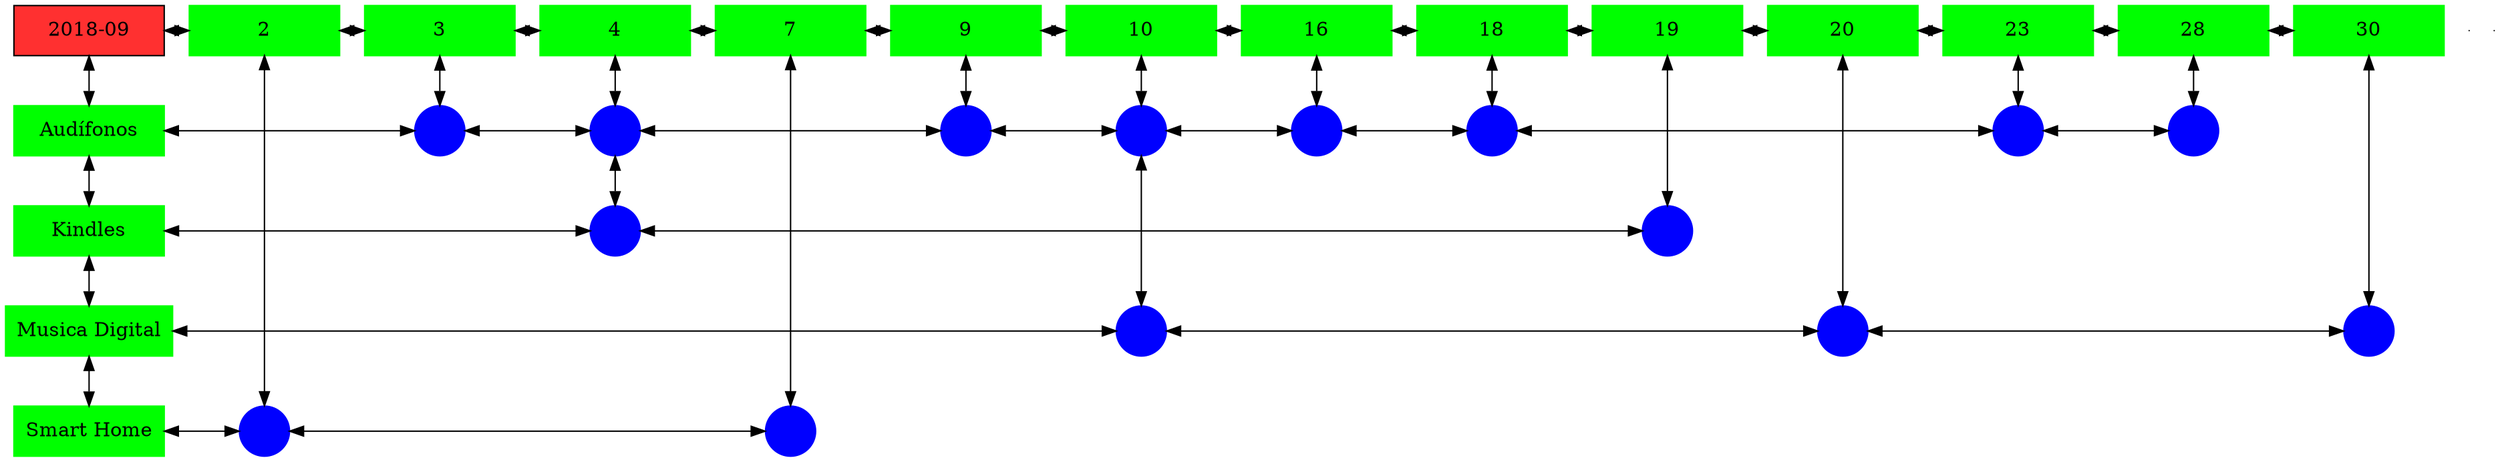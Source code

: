 digraph G{
node[shape="box"];
nodeMt[ label = "2018-09", width = 1.5, style = filled, fillcolor = firebrick1, group = 1 ];
e0[ shape = point, width = 0 ];
e1[ shape = point, width = 0 ];
node0xc001eaeff0[label="2",color=green,style =filled,width = 1.5 group=2];
nodeMt->node0xc001eaeff0[dir="both"];
{rank=same;nodeMt;node0xc001eaeff0;}
node0xc001fb25f0[label="3",color=green,style =filled,width = 1.5 group=3];
node0xc001eaeff0->node0xc001fb25f0[dir="both"];
{rank=same;node0xc001eaeff0;node0xc001fb25f0;}
node0xc001ea62d0[label="4",color=green,style =filled,width = 1.5 group=4];
node0xc001fb25f0->node0xc001ea62d0[dir="both"];
{rank=same;node0xc001fb25f0;node0xc001ea62d0;}
node0xc001ff3450[label="7",color=green,style =filled,width = 1.5 group=7];
node0xc001ea62d0->node0xc001ff3450[dir="both"];
{rank=same;node0xc001ea62d0;node0xc001ff3450;}
node0xc001ff3590[label="9",color=green,style =filled,width = 1.5 group=9];
node0xc001ff3450->node0xc001ff3590[dir="both"];
{rank=same;node0xc001ff3450;node0xc001ff3590;}
node0xc001ecb310[label="10",color=green,style =filled,width = 1.5 group=10];
node0xc001ff3590->node0xc001ecb310[dir="both"];
{rank=same;node0xc001ff3590;node0xc001ecb310;}
node0xc00209f950[label="16",color=green,style =filled,width = 1.5 group=16];
node0xc001ecb310->node0xc00209f950[dir="both"];
{rank=same;node0xc001ecb310;node0xc00209f950;}
node0xc001fb2d20[label="18",color=green,style =filled,width = 1.5 group=18];
node0xc00209f950->node0xc001fb2d20[dir="both"];
{rank=same;node0xc00209f950;node0xc001fb2d20;}
node0xc00216b630[label="19",color=green,style =filled,width = 1.5 group=19];
node0xc001fb2d20->node0xc00216b630[dir="both"];
{rank=same;node0xc001fb2d20;node0xc00216b630;}
node0xc00216bbd0[label="20",color=green,style =filled,width = 1.5 group=20];
node0xc00216b630->node0xc00216bbd0[dir="both"];
{rank=same;node0xc00216b630;node0xc00216bbd0;}
node0xc0020f3ea0[label="23",color=green,style =filled,width = 1.5 group=23];
node0xc00216bbd0->node0xc0020f3ea0[dir="both"];
{rank=same;node0xc00216bbd0;node0xc0020f3ea0;}
node0xc00217a550[label="28",color=green,style =filled,width = 1.5 group=28];
node0xc0020f3ea0->node0xc00217a550[dir="both"];
{rank=same;node0xc0020f3ea0;node0xc00217a550;}
node0xc0020f2e60[label="30",color=green,style =filled,width = 1.5 group=30];
node0xc00217a550->node0xc0020f2e60[dir="both"];
{rank=same;node0xc00217a550;node0xc0020f2e60;}
node0xc001ea6280[label="Audífonos",color=green,style =filled width = 1.5 group=1];
node0xc001fb4200[label="",color=blue,style =filled, width = 0.5 group=3 shape=circle];
node0xc001ea6280->node0xc001fb4200[dir="both"];
{rank=same;node0xc001ea6280;node0xc001fb4200;}
node0xc001ea4280[label="",color=blue,style =filled, width = 0.5 group=4 shape=circle];
node0xc001fb4200->node0xc001ea4280[dir="both"];
{rank=same;node0xc001ea4280;node0xc001fb4200;}
node0xc0020d8900[label="",color=blue,style =filled, width = 0.5 group=9 shape=circle];
node0xc001ea4280->node0xc0020d8900[dir="both"];
{rank=same;node0xc0020d8900;node0xc001ea4280;}
node0xc001ed2600[label="",color=blue,style =filled, width = 0.5 group=10 shape=circle];
node0xc0020d8900->node0xc001ed2600[dir="both"];
{rank=same;node0xc001ed2600;node0xc0020d8900;}
node0xc0020a6900[label="",color=blue,style =filled, width = 0.5 group=16 shape=circle];
node0xc001ed2600->node0xc0020a6900[dir="both"];
{rank=same;node0xc0020a6900;node0xc001ed2600;}
node0xc001fb4700[label="",color=blue,style =filled, width = 0.5 group=18 shape=circle];
node0xc0020a6900->node0xc001fb4700[dir="both"];
{rank=same;node0xc001fb4700;node0xc0020a6900;}
node0xc0020fe800[label="",color=blue,style =filled, width = 0.5 group=23 shape=circle];
node0xc001fb4700->node0xc0020fe800[dir="both"];
{rank=same;node0xc0020fe800;node0xc001fb4700;}
node0xc00216dd00[label="",color=blue,style =filled, width = 0.5 group=28 shape=circle];
node0xc0020fe800->node0xc00216dd00[dir="both"];
{rank=same;node0xc00216dd00;node0xc0020fe800;}
node0xc001eaf8b0[label="Kindles",color=green,style =filled width = 1.5 group=1];
node0xc001ebc280[label="",color=blue,style =filled, width = 0.5 group=4 shape=circle];
node0xc001eaf8b0->node0xc001ebc280[dir="both"];
{rank=same;node0xc001eaf8b0;node0xc001ebc280;}
node0xc00216d180[label="",color=blue,style =filled, width = 0.5 group=19 shape=circle];
node0xc001ebc280->node0xc00216d180[dir="both"];
{rank=same;node0xc00216d180;node0xc001ebc280;}
node0xc0020f2e10[label="Musica Digital",color=green,style =filled width = 1.5 group=1];
node0xc0020fef00[label="",color=blue,style =filled, width = 0.5 group=10 shape=circle];
node0xc0020f2e10->node0xc0020fef00[dir="both"];
{rank=same;node0xc0020f2e10;node0xc0020fef00;}
node0xc00216d600[label="",color=blue,style =filled, width = 0.5 group=20 shape=circle];
node0xc0020fef00->node0xc00216d600[dir="both"];
{rank=same;node0xc00216d600;node0xc0020fef00;}
node0xc0020eba00[label="",color=blue,style =filled, width = 0.5 group=30 shape=circle];
node0xc00216d600->node0xc0020eba00[dir="both"];
{rank=same;node0xc0020eba00;node0xc00216d600;}
node0xc001eaefa0[label="Smart Home",color=green,style =filled width = 1.5 group=1];
node0xc001ea5d00[label="",color=blue,style =filled, width = 0.5 group=2 shape=circle];
node0xc001eaefa0->node0xc001ea5d00[dir="both"];
{rank=same;node0xc001eaefa0;node0xc001ea5d00;}
node0xc001ff8680[label="",color=blue,style =filled, width = 0.5 group=7 shape=circle];
node0xc001ea5d00->node0xc001ff8680[dir="both"];
{rank=same;node0xc001ff8680;node0xc001ea5d00;}
node0xc001eaeff0->node0xc001ea5d00[dir="both"];
node0xc001fb25f0->node0xc001fb4200[dir="both"];
node0xc001ea62d0->node0xc001ea4280[dir="both"];
node0xc001ea4280->node0xc001ebc280[dir="both"];
node0xc001ff3450->node0xc001ff8680[dir="both"];
node0xc001ff3590->node0xc0020d8900[dir="both"];
node0xc001ecb310->node0xc001ed2600[dir="both"];
node0xc001ed2600->node0xc0020fef00[dir="both"];
node0xc00209f950->node0xc0020a6900[dir="both"];
node0xc001fb2d20->node0xc001fb4700[dir="both"];
node0xc00216b630->node0xc00216d180[dir="both"];
node0xc00216bbd0->node0xc00216d600[dir="both"];
node0xc0020f3ea0->node0xc0020fe800[dir="both"];
node0xc00217a550->node0xc00216dd00[dir="both"];
node0xc0020f2e60->node0xc0020eba00[dir="both"];
nodeMt->node0xc001ea6280[dir="both"];
node0xc001ea6280->node0xc001eaf8b0[dir="both"];
node0xc001eaf8b0->node0xc0020f2e10[dir="both"];
node0xc0020f2e10->node0xc001eaefa0[dir="both"];
}
